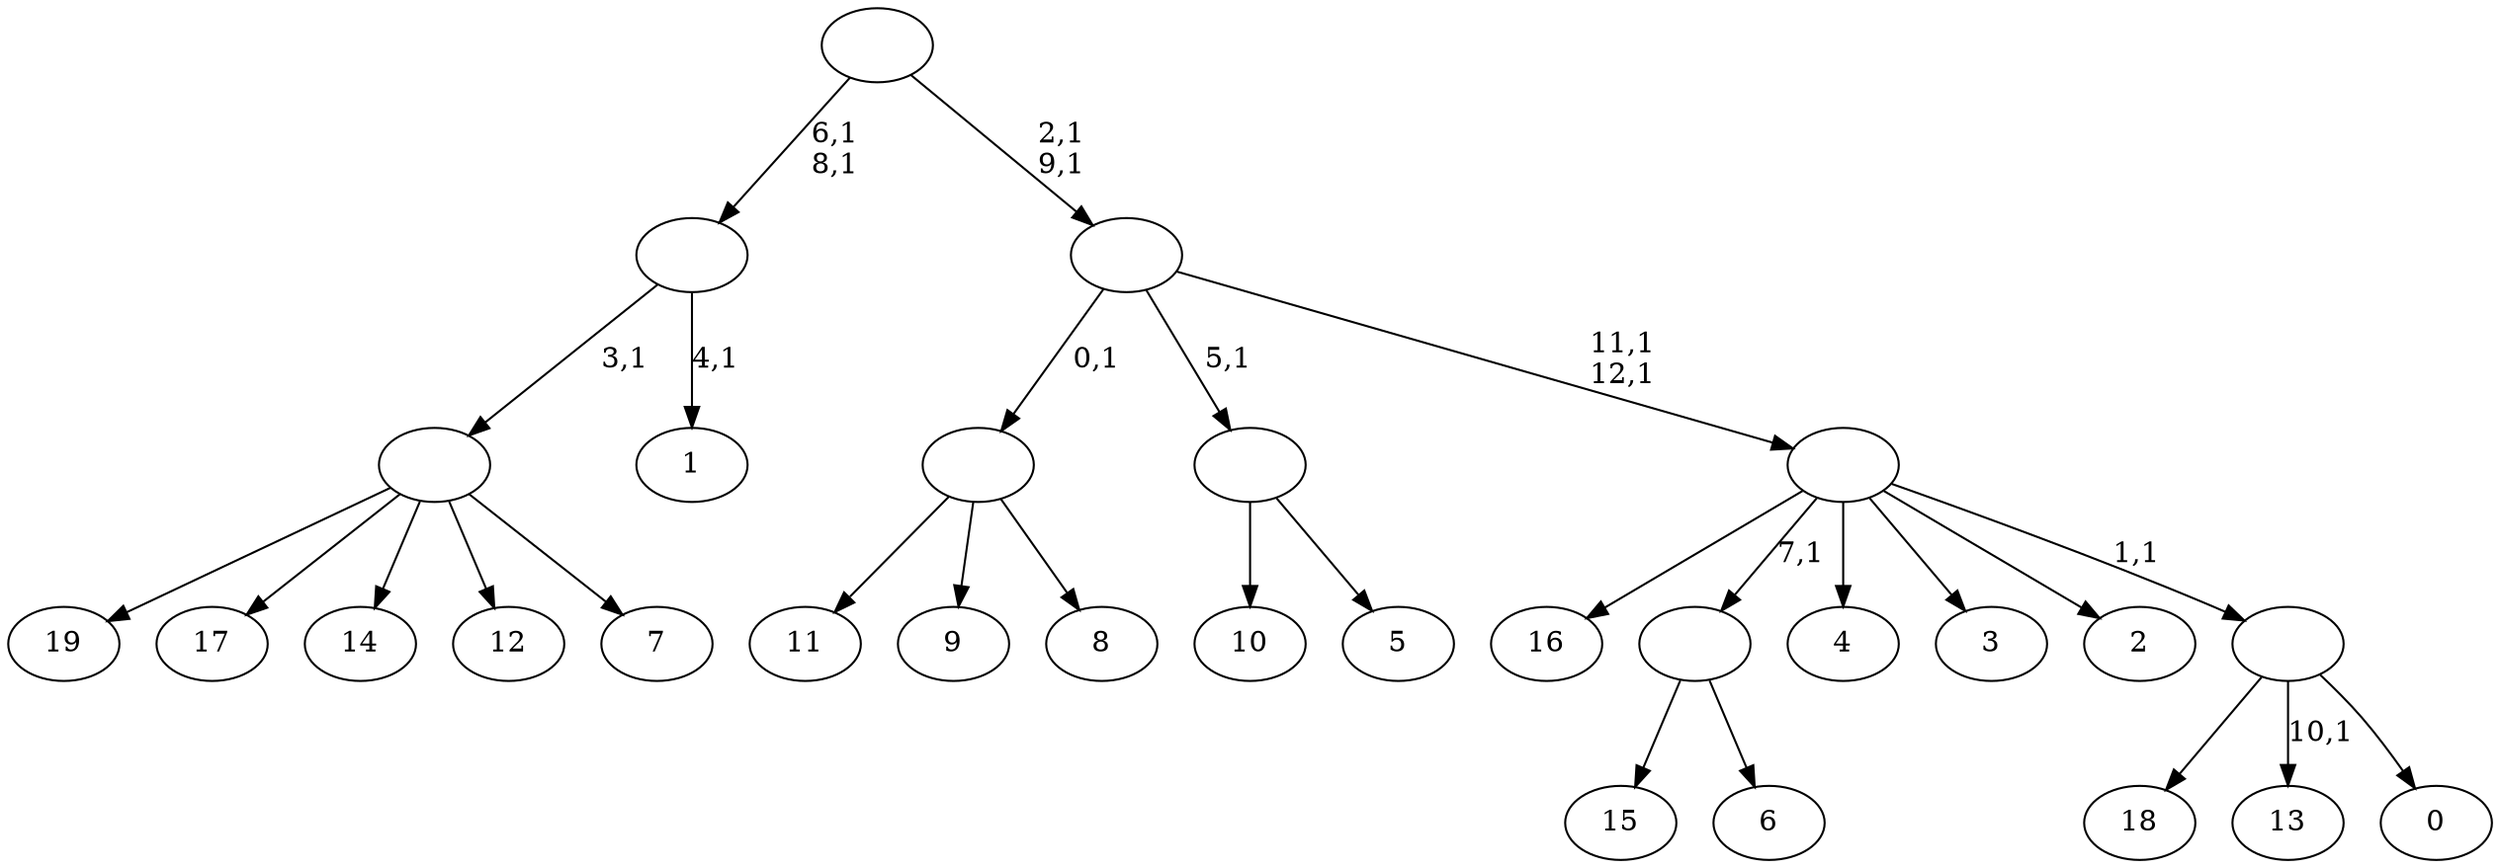 digraph T {
	33 [label="19"]
	32 [label="18"]
	31 [label="17"]
	30 [label="16"]
	29 [label="15"]
	28 [label="14"]
	27 [label="13"]
	25 [label="12"]
	24 [label="11"]
	23 [label="10"]
	22 [label="9"]
	21 [label="8"]
	20 [label=""]
	19 [label="7"]
	18 [label=""]
	17 [label="6"]
	16 [label=""]
	15 [label="5"]
	14 [label=""]
	13 [label="4"]
	12 [label="3"]
	11 [label="2"]
	10 [label="1"]
	8 [label=""]
	6 [label="0"]
	5 [label=""]
	4 [label=""]
	2 [label=""]
	0 [label=""]
	20 -> 24 [label=""]
	20 -> 22 [label=""]
	20 -> 21 [label=""]
	18 -> 33 [label=""]
	18 -> 31 [label=""]
	18 -> 28 [label=""]
	18 -> 25 [label=""]
	18 -> 19 [label=""]
	16 -> 29 [label=""]
	16 -> 17 [label=""]
	14 -> 23 [label=""]
	14 -> 15 [label=""]
	8 -> 10 [label="4,1"]
	8 -> 18 [label="3,1"]
	5 -> 27 [label="10,1"]
	5 -> 32 [label=""]
	5 -> 6 [label=""]
	4 -> 30 [label=""]
	4 -> 16 [label="7,1"]
	4 -> 13 [label=""]
	4 -> 12 [label=""]
	4 -> 11 [label=""]
	4 -> 5 [label="1,1"]
	2 -> 4 [label="11,1\n12,1"]
	2 -> 20 [label="0,1"]
	2 -> 14 [label="5,1"]
	0 -> 2 [label="2,1\n9,1"]
	0 -> 8 [label="6,1\n8,1"]
}
